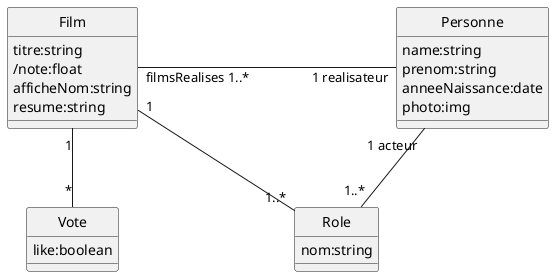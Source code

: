 @startuml
class Film{
titre:string
/note:float
afficheNom:string
resume:string

}
class Personne{
name:string
prenom:string
anneeNaissance:date
photo:img


}
class Role{
nom:string
}
class Vote{
like:boolean
}

Film "filmsRealises 1..*" - "1 realisateur" Personne :"\t\t\t\t\t\t\t\t"
Personne "1 acteur" -- "1..*"Role :"\t\t"
Film "1" -- "*" Vote
Film "1" - "1..*" Role

hide circle
@enduml
